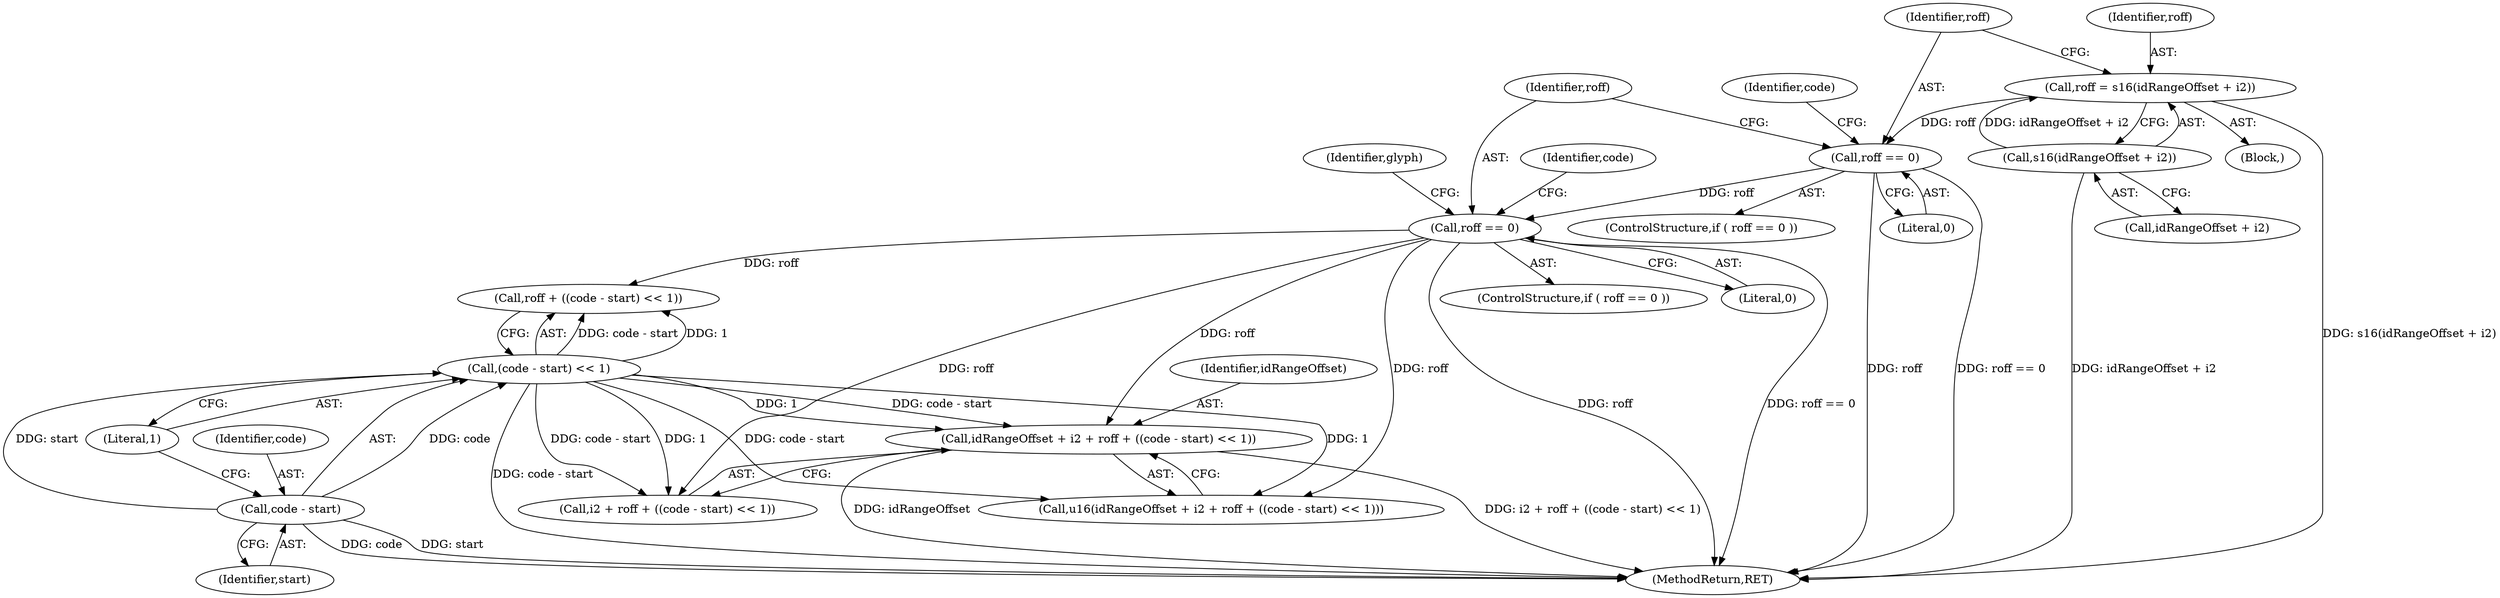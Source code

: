 digraph "0_ghostscript_961b10cdd71403072fb99401a45f3bef6ce53626@pointer" {
"1000251" [label="(Call,idRangeOffset + i2 + roff + ((code - start) << 1))"];
"1000236" [label="(Call,roff == 0)"];
"1000223" [label="(Call,roff == 0)"];
"1000216" [label="(Call,roff = s16(idRangeOffset + i2))"];
"1000218" [label="(Call,s16(idRangeOffset + i2))"];
"1000257" [label="(Call,(code - start) << 1)"];
"1000258" [label="(Call,code - start)"];
"1000223" [label="(Call,roff == 0)"];
"1000236" [label="(Call,roff == 0)"];
"1000230" [label="(Identifier,code)"];
"1000216" [label="(Call,roff = s16(idRangeOffset + i2))"];
"1000225" [label="(Literal,0)"];
"1000255" [label="(Call,roff + ((code - start) << 1))"];
"1000218" [label="(Call,s16(idRangeOffset + i2))"];
"1000251" [label="(Call,idRangeOffset + i2 + roff + ((code - start) << 1))"];
"1000235" [label="(ControlStructure,if ( roff == 0 ))"];
"1000219" [label="(Call,idRangeOffset + i2)"];
"1000238" [label="(Literal,0)"];
"1000259" [label="(Identifier,code)"];
"1000199" [label="(Block,)"];
"1000260" [label="(Identifier,start)"];
"1000261" [label="(Literal,1)"];
"1000253" [label="(Call,i2 + roff + ((code - start) << 1))"];
"1000249" [label="(Identifier,glyph)"];
"1000237" [label="(Identifier,roff)"];
"1000217" [label="(Identifier,roff)"];
"1000252" [label="(Identifier,idRangeOffset)"];
"1000818" [label="(MethodReturn,RET)"];
"1000224" [label="(Identifier,roff)"];
"1000250" [label="(Call,u16(idRangeOffset + i2 + roff + ((code - start) << 1)))"];
"1000243" [label="(Identifier,code)"];
"1000257" [label="(Call,(code - start) << 1)"];
"1000222" [label="(ControlStructure,if ( roff == 0 ))"];
"1000258" [label="(Call,code - start)"];
"1000251" -> "1000250"  [label="AST: "];
"1000251" -> "1000253"  [label="CFG: "];
"1000252" -> "1000251"  [label="AST: "];
"1000253" -> "1000251"  [label="AST: "];
"1000250" -> "1000251"  [label="CFG: "];
"1000251" -> "1000818"  [label="DDG: i2 + roff + ((code - start) << 1)"];
"1000251" -> "1000818"  [label="DDG: idRangeOffset"];
"1000236" -> "1000251"  [label="DDG: roff"];
"1000257" -> "1000251"  [label="DDG: code - start"];
"1000257" -> "1000251"  [label="DDG: 1"];
"1000236" -> "1000235"  [label="AST: "];
"1000236" -> "1000238"  [label="CFG: "];
"1000237" -> "1000236"  [label="AST: "];
"1000238" -> "1000236"  [label="AST: "];
"1000243" -> "1000236"  [label="CFG: "];
"1000249" -> "1000236"  [label="CFG: "];
"1000236" -> "1000818"  [label="DDG: roff"];
"1000236" -> "1000818"  [label="DDG: roff == 0"];
"1000223" -> "1000236"  [label="DDG: roff"];
"1000236" -> "1000250"  [label="DDG: roff"];
"1000236" -> "1000253"  [label="DDG: roff"];
"1000236" -> "1000255"  [label="DDG: roff"];
"1000223" -> "1000222"  [label="AST: "];
"1000223" -> "1000225"  [label="CFG: "];
"1000224" -> "1000223"  [label="AST: "];
"1000225" -> "1000223"  [label="AST: "];
"1000230" -> "1000223"  [label="CFG: "];
"1000237" -> "1000223"  [label="CFG: "];
"1000223" -> "1000818"  [label="DDG: roff == 0"];
"1000223" -> "1000818"  [label="DDG: roff"];
"1000216" -> "1000223"  [label="DDG: roff"];
"1000216" -> "1000199"  [label="AST: "];
"1000216" -> "1000218"  [label="CFG: "];
"1000217" -> "1000216"  [label="AST: "];
"1000218" -> "1000216"  [label="AST: "];
"1000224" -> "1000216"  [label="CFG: "];
"1000216" -> "1000818"  [label="DDG: s16(idRangeOffset + i2)"];
"1000218" -> "1000216"  [label="DDG: idRangeOffset + i2"];
"1000218" -> "1000219"  [label="CFG: "];
"1000219" -> "1000218"  [label="AST: "];
"1000218" -> "1000818"  [label="DDG: idRangeOffset + i2"];
"1000257" -> "1000255"  [label="AST: "];
"1000257" -> "1000261"  [label="CFG: "];
"1000258" -> "1000257"  [label="AST: "];
"1000261" -> "1000257"  [label="AST: "];
"1000255" -> "1000257"  [label="CFG: "];
"1000257" -> "1000818"  [label="DDG: code - start"];
"1000257" -> "1000250"  [label="DDG: code - start"];
"1000257" -> "1000250"  [label="DDG: 1"];
"1000257" -> "1000253"  [label="DDG: code - start"];
"1000257" -> "1000253"  [label="DDG: 1"];
"1000257" -> "1000255"  [label="DDG: code - start"];
"1000257" -> "1000255"  [label="DDG: 1"];
"1000258" -> "1000257"  [label="DDG: code"];
"1000258" -> "1000257"  [label="DDG: start"];
"1000258" -> "1000260"  [label="CFG: "];
"1000259" -> "1000258"  [label="AST: "];
"1000260" -> "1000258"  [label="AST: "];
"1000261" -> "1000258"  [label="CFG: "];
"1000258" -> "1000818"  [label="DDG: code"];
"1000258" -> "1000818"  [label="DDG: start"];
}

